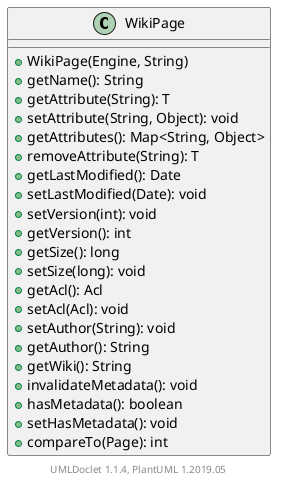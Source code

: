 @startuml

    class WikiPage [[WikiPage.html]] {
        +WikiPage(Engine, String)
        +getName(): String
        +getAttribute(String): T
        +setAttribute(String, Object): void
        +getAttributes(): Map<String, Object>
        +removeAttribute(String): T
        +getLastModified(): Date
        +setLastModified(Date): void
        +setVersion(int): void
        +getVersion(): int
        +getSize(): long
        +setSize(long): void
        +getAcl(): Acl
        +setAcl(Acl): void
        +setAuthor(String): void
        +getAuthor(): String
        +getWiki(): String
        +invalidateMetadata(): void
        +hasMetadata(): boolean
        +setHasMetadata(): void
        +compareTo(Page): int
    }


    center footer UMLDoclet 1.1.4, PlantUML 1.2019.05
@enduml
